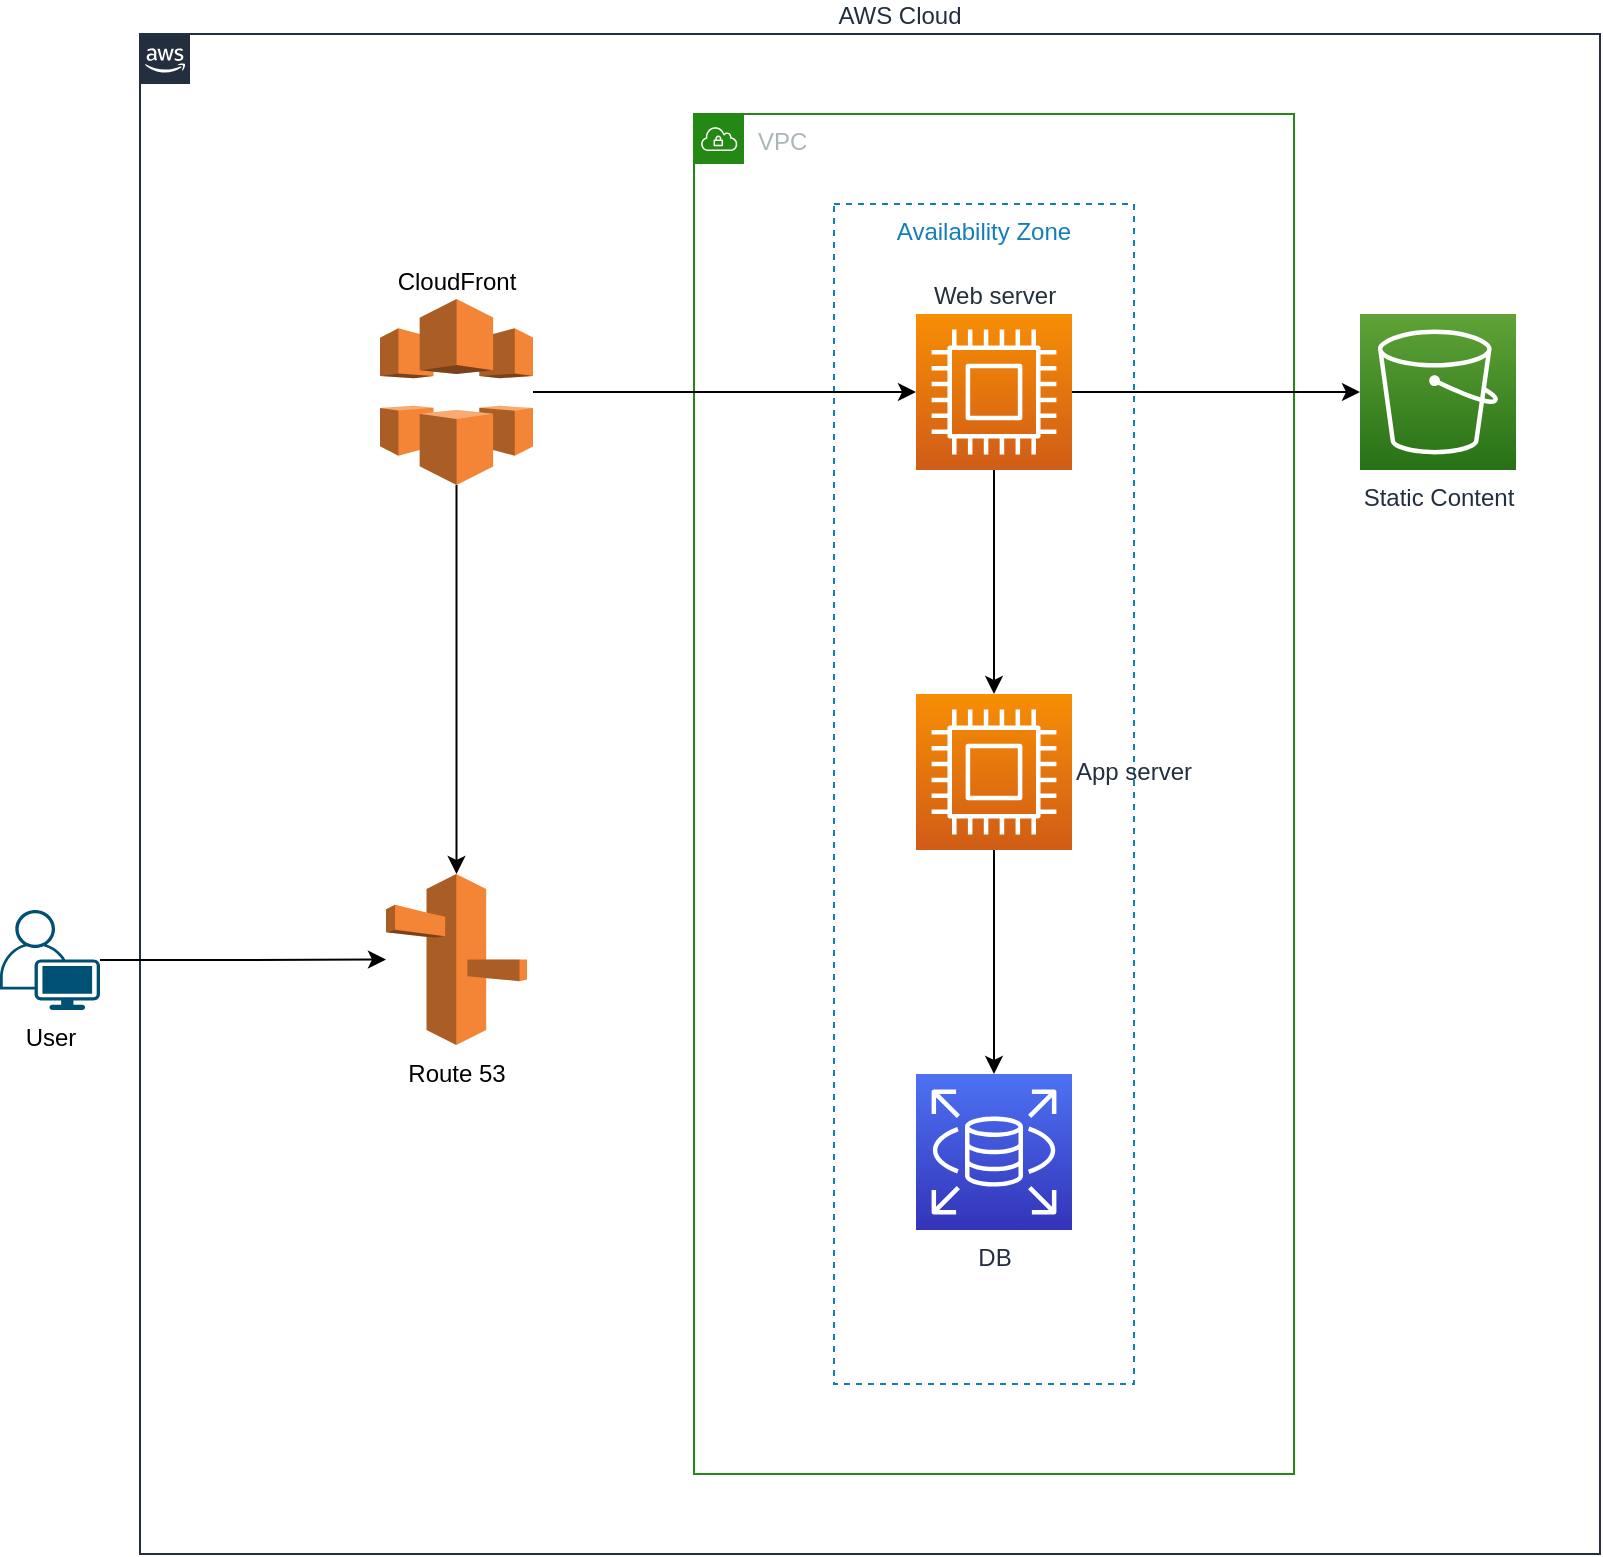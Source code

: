<mxfile version="21.3.3" type="github" pages="2">
  <diagram name="Initial" id="4kg18z0V7WkvskuCNW7o">
    <mxGraphModel dx="1434" dy="764" grid="1" gridSize="10" guides="1" tooltips="1" connect="1" arrows="1" fold="1" page="1" pageScale="1" pageWidth="1100" pageHeight="850" math="0" shadow="0">
      <root>
        <mxCell id="0" />
        <mxCell id="1" parent="0" />
        <mxCell id="tJVP_CJtPcMaXXXab1c2-1" value="AWS Cloud" style="points=[[0,0],[0.25,0],[0.5,0],[0.75,0],[1,0],[1,0.25],[1,0.5],[1,0.75],[1,1],[0.75,1],[0.5,1],[0.25,1],[0,1],[0,0.75],[0,0.5],[0,0.25]];outlineConnect=0;gradientColor=none;html=1;whiteSpace=wrap;fontSize=12;fontStyle=0;container=1;pointerEvents=0;collapsible=0;recursiveResize=0;shape=mxgraph.aws4.group;grIcon=mxgraph.aws4.group_aws_cloud_alt;strokeColor=#232F3E;fillColor=none;verticalAlign=bottom;align=center;spacingLeft=30;fontColor=#232F3E;dashed=0;labelPosition=center;verticalLabelPosition=top;" vertex="1" parent="1">
          <mxGeometry x="80" y="40" width="730" height="760" as="geometry" />
        </mxCell>
        <mxCell id="tJVP_CJtPcMaXXXab1c2-9" value="VPC" style="points=[[0,0],[0.25,0],[0.5,0],[0.75,0],[1,0],[1,0.25],[1,0.5],[1,0.75],[1,1],[0.75,1],[0.5,1],[0.25,1],[0,1],[0,0.75],[0,0.5],[0,0.25]];outlineConnect=0;gradientColor=none;html=1;whiteSpace=wrap;fontSize=12;fontStyle=0;container=1;pointerEvents=0;collapsible=0;recursiveResize=0;shape=mxgraph.aws4.group;grIcon=mxgraph.aws4.group_vpc;strokeColor=#248814;fillColor=none;verticalAlign=top;align=left;spacingLeft=30;fontColor=#AAB7B8;dashed=0;" vertex="1" parent="tJVP_CJtPcMaXXXab1c2-1">
          <mxGeometry x="277" y="40" width="300" height="680" as="geometry" />
        </mxCell>
        <mxCell id="tJVP_CJtPcMaXXXab1c2-10" value="Availability Zone" style="fillColor=none;strokeColor=#147EBA;dashed=1;verticalAlign=top;fontStyle=0;fontColor=#147EBA;whiteSpace=wrap;html=1;" vertex="1" parent="tJVP_CJtPcMaXXXab1c2-9">
          <mxGeometry x="70" y="45" width="150" height="590" as="geometry" />
        </mxCell>
        <mxCell id="tJVP_CJtPcMaXXXab1c2-24" style="edgeStyle=orthogonalEdgeStyle;rounded=0;orthogonalLoop=1;jettySize=auto;html=1;" edge="1" parent="tJVP_CJtPcMaXXXab1c2-9" source="tJVP_CJtPcMaXXXab1c2-11" target="tJVP_CJtPcMaXXXab1c2-23">
          <mxGeometry relative="1" as="geometry" />
        </mxCell>
        <mxCell id="tJVP_CJtPcMaXXXab1c2-11" value="Web server" style="sketch=0;points=[[0,0,0],[0.25,0,0],[0.5,0,0],[0.75,0,0],[1,0,0],[0,1,0],[0.25,1,0],[0.5,1,0],[0.75,1,0],[1,1,0],[0,0.25,0],[0,0.5,0],[0,0.75,0],[1,0.25,0],[1,0.5,0],[1,0.75,0]];outlineConnect=0;fontColor=#232F3E;gradientColor=#F78E04;gradientDirection=north;fillColor=#D05C17;strokeColor=#ffffff;dashed=0;verticalLabelPosition=top;verticalAlign=bottom;align=center;html=1;fontSize=12;fontStyle=0;aspect=fixed;shape=mxgraph.aws4.resourceIcon;resIcon=mxgraph.aws4.compute;labelPosition=center;" vertex="1" parent="tJVP_CJtPcMaXXXab1c2-9">
          <mxGeometry x="111" y="100" width="78" height="78" as="geometry" />
        </mxCell>
        <mxCell id="tJVP_CJtPcMaXXXab1c2-13" value="DB" style="sketch=0;points=[[0,0,0],[0.25,0,0],[0.5,0,0],[0.75,0,0],[1,0,0],[0,1,0],[0.25,1,0],[0.5,1,0],[0.75,1,0],[1,1,0],[0,0.25,0],[0,0.5,0],[0,0.75,0],[1,0.25,0],[1,0.5,0],[1,0.75,0]];outlineConnect=0;fontColor=#232F3E;gradientColor=#4D72F3;gradientDirection=north;fillColor=#3334B9;strokeColor=#ffffff;dashed=0;verticalLabelPosition=bottom;verticalAlign=top;align=center;html=1;fontSize=12;fontStyle=0;aspect=fixed;shape=mxgraph.aws4.resourceIcon;resIcon=mxgraph.aws4.rds;" vertex="1" parent="tJVP_CJtPcMaXXXab1c2-9">
          <mxGeometry x="111" y="480" width="78" height="78" as="geometry" />
        </mxCell>
        <mxCell id="tJVP_CJtPcMaXXXab1c2-25" style="edgeStyle=orthogonalEdgeStyle;rounded=0;orthogonalLoop=1;jettySize=auto;html=1;" edge="1" parent="tJVP_CJtPcMaXXXab1c2-9" source="tJVP_CJtPcMaXXXab1c2-23" target="tJVP_CJtPcMaXXXab1c2-13">
          <mxGeometry relative="1" as="geometry" />
        </mxCell>
        <mxCell id="tJVP_CJtPcMaXXXab1c2-23" value="App server" style="sketch=0;points=[[0,0,0],[0.25,0,0],[0.5,0,0],[0.75,0,0],[1,0,0],[0,1,0],[0.25,1,0],[0.5,1,0],[0.75,1,0],[1,1,0],[0,0.25,0],[0,0.5,0],[0,0.75,0],[1,0.25,0],[1,0.5,0],[1,0.75,0]];outlineConnect=0;fontColor=#232F3E;gradientColor=#F78E04;gradientDirection=north;fillColor=#D05C17;strokeColor=#ffffff;dashed=0;verticalLabelPosition=middle;verticalAlign=middle;align=left;html=1;fontSize=12;fontStyle=0;aspect=fixed;shape=mxgraph.aws4.resourceIcon;resIcon=mxgraph.aws4.compute;labelPosition=right;" vertex="1" parent="tJVP_CJtPcMaXXXab1c2-9">
          <mxGeometry x="111" y="290" width="78" height="78" as="geometry" />
        </mxCell>
        <mxCell id="tJVP_CJtPcMaXXXab1c2-14" value="Static Content" style="sketch=0;points=[[0,0,0],[0.25,0,0],[0.5,0,0],[0.75,0,0],[1,0,0],[0,1,0],[0.25,1,0],[0.5,1,0],[0.75,1,0],[1,1,0],[0,0.25,0],[0,0.5,0],[0,0.75,0],[1,0.25,0],[1,0.5,0],[1,0.75,0]];outlineConnect=0;fontColor=#232F3E;gradientColor=#60A337;gradientDirection=north;fillColor=#277116;strokeColor=#ffffff;dashed=0;verticalLabelPosition=bottom;verticalAlign=top;align=center;html=1;fontSize=12;fontStyle=0;aspect=fixed;shape=mxgraph.aws4.resourceIcon;resIcon=mxgraph.aws4.s3;" vertex="1" parent="tJVP_CJtPcMaXXXab1c2-1">
          <mxGeometry x="610" y="140" width="78" height="78" as="geometry" />
        </mxCell>
        <mxCell id="tJVP_CJtPcMaXXXab1c2-15" style="edgeStyle=orthogonalEdgeStyle;rounded=0;orthogonalLoop=1;jettySize=auto;html=1;" edge="1" parent="tJVP_CJtPcMaXXXab1c2-1" source="tJVP_CJtPcMaXXXab1c2-11" target="tJVP_CJtPcMaXXXab1c2-14">
          <mxGeometry relative="1" as="geometry" />
        </mxCell>
        <mxCell id="tJVP_CJtPcMaXXXab1c2-18" style="edgeStyle=orthogonalEdgeStyle;rounded=0;orthogonalLoop=1;jettySize=auto;html=1;" edge="1" parent="tJVP_CJtPcMaXXXab1c2-1" source="tJVP_CJtPcMaXXXab1c2-16" target="tJVP_CJtPcMaXXXab1c2-11">
          <mxGeometry relative="1" as="geometry" />
        </mxCell>
        <mxCell id="tJVP_CJtPcMaXXXab1c2-20" style="edgeStyle=orthogonalEdgeStyle;rounded=0;orthogonalLoop=1;jettySize=auto;html=1;entryX=0.5;entryY=0;entryDx=0;entryDy=0;entryPerimeter=0;" edge="1" parent="tJVP_CJtPcMaXXXab1c2-1" source="tJVP_CJtPcMaXXXab1c2-16" target="tJVP_CJtPcMaXXXab1c2-19">
          <mxGeometry relative="1" as="geometry" />
        </mxCell>
        <mxCell id="tJVP_CJtPcMaXXXab1c2-16" value="CloudFront" style="outlineConnect=0;dashed=0;verticalLabelPosition=top;verticalAlign=bottom;align=center;html=1;shape=mxgraph.aws3.cloudfront;fillColor=#F58536;gradientColor=none;labelPosition=center;" vertex="1" parent="tJVP_CJtPcMaXXXab1c2-1">
          <mxGeometry x="120" y="132.5" width="76.5" height="93" as="geometry" />
        </mxCell>
        <mxCell id="tJVP_CJtPcMaXXXab1c2-19" value="Route 53" style="outlineConnect=0;dashed=0;verticalLabelPosition=bottom;verticalAlign=top;align=center;html=1;shape=mxgraph.aws3.route_53;fillColor=#F58536;gradientColor=none;" vertex="1" parent="tJVP_CJtPcMaXXXab1c2-1">
          <mxGeometry x="123" y="420" width="70.5" height="85.5" as="geometry" />
        </mxCell>
        <mxCell id="tJVP_CJtPcMaXXXab1c2-22" style="edgeStyle=orthogonalEdgeStyle;rounded=0;orthogonalLoop=1;jettySize=auto;html=1;" edge="1" parent="1" source="tJVP_CJtPcMaXXXab1c2-21" target="tJVP_CJtPcMaXXXab1c2-19">
          <mxGeometry relative="1" as="geometry" />
        </mxCell>
        <mxCell id="tJVP_CJtPcMaXXXab1c2-21" value="User" style="points=[[0.35,0,0],[0.98,0.51,0],[1,0.71,0],[0.67,1,0],[0,0.795,0],[0,0.65,0]];verticalLabelPosition=bottom;sketch=0;html=1;verticalAlign=top;aspect=fixed;align=center;pointerEvents=1;shape=mxgraph.cisco19.user;fillColor=#005073;strokeColor=none;" vertex="1" parent="1">
          <mxGeometry x="10" y="478" width="50" height="50" as="geometry" />
        </mxCell>
      </root>
    </mxGraphModel>
  </diagram>
  <diagram id="b8bF-wRW1LS9-2fxUuWQ" name="Expected">
    <mxGraphModel dx="1434" dy="764" grid="1" gridSize="10" guides="1" tooltips="1" connect="1" arrows="1" fold="1" page="1" pageScale="1" pageWidth="1100" pageHeight="850" math="0" shadow="0">
      <root>
        <mxCell id="0" />
        <mxCell id="1" parent="0" />
        <mxCell id="YKZbRmKNCoG6-A81U4jJ-1" value="" style="points=[[0,0],[0.25,0],[0.5,0],[0.75,0],[1,0],[1,0.25],[1,0.5],[1,0.75],[1,1],[0.75,1],[0.5,1],[0.25,1],[0,1],[0,0.75],[0,0.5],[0,0.25]];outlineConnect=0;gradientColor=none;html=1;whiteSpace=wrap;fontSize=12;fontStyle=0;container=1;pointerEvents=0;collapsible=0;recursiveResize=0;shape=mxgraph.aws4.group;grIcon=mxgraph.aws4.group_aws_cloud_alt;strokeColor=#232F3E;fillColor=none;verticalAlign=bottom;align=center;spacingLeft=30;fontColor=#232F3E;dashed=0;labelPosition=center;verticalLabelPosition=top;" vertex="1" parent="1">
          <mxGeometry x="20" y="73" width="1060" height="767" as="geometry" />
        </mxCell>
        <mxCell id="YKZbRmKNCoG6-A81U4jJ-2" value="VPC" style="points=[[0,0],[0.25,0],[0.5,0],[0.75,0],[1,0],[1,0.25],[1,0.5],[1,0.75],[1,1],[0.75,1],[0.5,1],[0.25,1],[0,1],[0,0.75],[0,0.5],[0,0.25]];outlineConnect=0;gradientColor=none;html=1;whiteSpace=wrap;fontSize=12;fontStyle=0;container=1;pointerEvents=0;collapsible=0;recursiveResize=0;shape=mxgraph.aws4.group;grIcon=mxgraph.aws4.group_vpc;strokeColor=#248814;fillColor=none;verticalAlign=top;align=left;spacingLeft=30;fontColor=#AAB7B8;dashed=0;" vertex="1" parent="YKZbRmKNCoG6-A81U4jJ-1">
          <mxGeometry x="190" y="170" width="840" height="580" as="geometry" />
        </mxCell>
        <mxCell id="YKZbRmKNCoG6-A81U4jJ-3" value="Availability Zone A" style="fillColor=none;strokeColor=#147EBA;dashed=1;verticalAlign=top;fontStyle=0;fontColor=#147EBA;whiteSpace=wrap;html=1;" vertex="1" parent="YKZbRmKNCoG6-A81U4jJ-2">
          <mxGeometry x="70" y="3" width="200" height="567" as="geometry" />
        </mxCell>
        <mxCell id="YKZbRmKNCoG6-A81U4jJ-20" value="Public subnet" style="points=[[0,0],[0.25,0],[0.5,0],[0.75,0],[1,0],[1,0.25],[1,0.5],[1,0.75],[1,1],[0.75,1],[0.5,1],[0.25,1],[0,1],[0,0.75],[0,0.5],[0,0.25]];outlineConnect=0;gradientColor=none;html=1;whiteSpace=wrap;fontSize=12;fontStyle=0;container=1;pointerEvents=0;collapsible=0;recursiveResize=0;shape=mxgraph.aws4.group;grIcon=mxgraph.aws4.group_security_group;grStroke=0;strokeColor=#248814;fillColor=#E9F3E6;verticalAlign=top;align=left;spacingLeft=30;fontColor=#248814;dashed=0;" vertex="1" parent="YKZbRmKNCoG6-A81U4jJ-2">
          <mxGeometry x="85" y="80" width="175" height="98" as="geometry" />
        </mxCell>
        <mxCell id="YKZbRmKNCoG6-A81U4jJ-22" value="Elastic Load Balancer" style="sketch=0;points=[[0,0,0],[0.25,0,0],[0.5,0,0],[0.75,0,0],[1,0,0],[0,1,0],[0.25,1,0],[0.5,1,0],[0.75,1,0],[1,1,0],[0,0.25,0],[0,0.5,0],[0,0.75,0],[1,0.25,0],[1,0.5,0],[1,0.75,0]];outlineConnect=0;fontColor=#232F3E;gradientColor=#945DF2;gradientDirection=north;fillColor=#5A30B5;strokeColor=#ffffff;dashed=0;verticalLabelPosition=bottom;verticalAlign=top;align=center;html=1;fontSize=12;fontStyle=0;aspect=fixed;shape=mxgraph.aws4.resourceIcon;resIcon=mxgraph.aws4.elastic_load_balancing;" vertex="1" parent="YKZbRmKNCoG6-A81U4jJ-2">
          <mxGeometry x="404.5" y="135" width="51" height="51" as="geometry" />
        </mxCell>
        <mxCell id="YKZbRmKNCoG6-A81U4jJ-25" value="App subnet" style="points=[[0,0],[0.25,0],[0.5,0],[0.75,0],[1,0],[1,0.25],[1,0.5],[1,0.75],[1,1],[0.75,1],[0.5,1],[0.25,1],[0,1],[0,0.75],[0,0.5],[0,0.25]];outlineConnect=0;gradientColor=none;html=1;whiteSpace=wrap;fontSize=12;fontStyle=0;container=1;pointerEvents=0;collapsible=0;recursiveResize=0;shape=mxgraph.aws4.group;grIcon=mxgraph.aws4.group_security_group;grStroke=0;strokeColor=#147EBA;fillColor=#E6F2F8;verticalAlign=top;align=left;spacingLeft=30;fontColor=#147EBA;dashed=0;" vertex="1" parent="YKZbRmKNCoG6-A81U4jJ-2">
          <mxGeometry x="82.5" y="330" width="175" height="120" as="geometry" />
        </mxCell>
        <mxCell id="YKZbRmKNCoG6-A81U4jJ-27" value="DB subnet" style="points=[[0,0],[0.25,0],[0.5,0],[0.75,0],[1,0],[1,0.25],[1,0.5],[1,0.75],[1,1],[0.75,1],[0.5,1],[0.25,1],[0,1],[0,0.75],[0,0.5],[0,0.25]];outlineConnect=0;gradientColor=none;html=1;whiteSpace=wrap;fontSize=12;fontStyle=0;container=1;pointerEvents=0;collapsible=0;recursiveResize=0;shape=mxgraph.aws4.group;grIcon=mxgraph.aws4.group_security_group;grStroke=0;strokeColor=#147EBA;fillColor=#E6F2F8;verticalAlign=top;align=left;spacingLeft=30;fontColor=#147EBA;dashed=0;" vertex="1" parent="YKZbRmKNCoG6-A81U4jJ-2">
          <mxGeometry x="82.5" y="460" width="175" height="100" as="geometry" />
        </mxCell>
        <mxCell id="YKZbRmKNCoG6-A81U4jJ-28" value="EC2 Instances App Servers" style="outlineConnect=0;dashed=0;verticalLabelPosition=bottom;verticalAlign=top;align=center;html=1;shape=mxgraph.aws3.ec2;fillColor=#F58534;gradientColor=none;" vertex="1" parent="YKZbRmKNCoG6-A81U4jJ-2">
          <mxGeometry x="137.5" y="388" width="52.5" height="40" as="geometry" />
        </mxCell>
        <mxCell id="YKZbRmKNCoG6-A81U4jJ-30" value="Availability Zone B" style="fillColor=none;strokeColor=#147EBA;dashed=1;verticalAlign=top;fontStyle=0;fontColor=#147EBA;whiteSpace=wrap;html=1;" vertex="1" parent="YKZbRmKNCoG6-A81U4jJ-2">
          <mxGeometry x="598" y="13" width="200" height="557" as="geometry" />
        </mxCell>
        <mxCell id="YKZbRmKNCoG6-A81U4jJ-31" value="Public subnet" style="points=[[0,0],[0.25,0],[0.5,0],[0.75,0],[1,0],[1,0.25],[1,0.5],[1,0.75],[1,1],[0.75,1],[0.5,1],[0.25,1],[0,1],[0,0.75],[0,0.5],[0,0.25]];outlineConnect=0;gradientColor=none;html=1;whiteSpace=wrap;fontSize=12;fontStyle=0;container=1;pointerEvents=0;collapsible=0;recursiveResize=0;shape=mxgraph.aws4.group;grIcon=mxgraph.aws4.group_security_group;grStroke=0;strokeColor=#248814;fillColor=#E9F3E6;verticalAlign=top;align=left;spacingLeft=30;fontColor=#248814;dashed=0;" vertex="1" parent="YKZbRmKNCoG6-A81U4jJ-2">
          <mxGeometry x="611" y="80" width="175" height="100" as="geometry" />
        </mxCell>
        <mxCell id="-zyhFOnUaJ4RCDjZa1kj-6" value="Nat Gateway" style="sketch=0;outlineConnect=0;fontColor=#232F3E;gradientColor=none;fillColor=#4D27AA;strokeColor=none;dashed=0;verticalLabelPosition=bottom;verticalAlign=top;align=center;html=1;fontSize=12;fontStyle=0;aspect=fixed;pointerEvents=1;shape=mxgraph.aws4.nat_gateway;" vertex="1" parent="YKZbRmKNCoG6-A81U4jJ-31">
          <mxGeometry x="68.5" y="40" width="38" height="38" as="geometry" />
        </mxCell>
        <mxCell id="YKZbRmKNCoG6-A81U4jJ-33" value="App subnet" style="points=[[0,0],[0.25,0],[0.5,0],[0.75,0],[1,0],[1,0.25],[1,0.5],[1,0.75],[1,1],[0.75,1],[0.5,1],[0.25,1],[0,1],[0,0.75],[0,0.5],[0,0.25]];outlineConnect=0;gradientColor=none;html=1;whiteSpace=wrap;fontSize=12;fontStyle=0;container=1;pointerEvents=0;collapsible=0;recursiveResize=0;shape=mxgraph.aws4.group;grIcon=mxgraph.aws4.group_security_group;grStroke=0;strokeColor=#147EBA;fillColor=#E6F2F8;verticalAlign=top;align=left;spacingLeft=30;fontColor=#147EBA;dashed=0;" vertex="1" parent="YKZbRmKNCoG6-A81U4jJ-2">
          <mxGeometry x="608.5" y="330" width="175" height="120" as="geometry" />
        </mxCell>
        <mxCell id="YKZbRmKNCoG6-A81U4jJ-34" value="DB subnet" style="points=[[0,0],[0.25,0],[0.5,0],[0.75,0],[1,0],[1,0.25],[1,0.5],[1,0.75],[1,1],[0.75,1],[0.5,1],[0.25,1],[0,1],[0,0.75],[0,0.5],[0,0.25]];outlineConnect=0;gradientColor=none;html=1;whiteSpace=wrap;fontSize=12;fontStyle=0;container=1;pointerEvents=0;collapsible=0;recursiveResize=0;shape=mxgraph.aws4.group;grIcon=mxgraph.aws4.group_security_group;grStroke=0;strokeColor=#147EBA;fillColor=#E6F2F8;verticalAlign=top;align=left;spacingLeft=30;fontColor=#147EBA;dashed=0;" vertex="1" parent="YKZbRmKNCoG6-A81U4jJ-2">
          <mxGeometry x="608.5" y="460" width="175" height="100" as="geometry" />
        </mxCell>
        <mxCell id="YKZbRmKNCoG6-A81U4jJ-35" value="EC2 Instances App Servers" style="outlineConnect=0;dashed=0;verticalLabelPosition=bottom;verticalAlign=top;align=center;html=1;shape=mxgraph.aws3.ec2;fillColor=#F58534;gradientColor=none;" vertex="1" parent="YKZbRmKNCoG6-A81U4jJ-2">
          <mxGeometry x="663.5" y="385" width="56.5" height="40" as="geometry" />
        </mxCell>
        <mxCell id="YKZbRmKNCoG6-A81U4jJ-36" value="Web&amp;nbsp;subnet" style="points=[[0,0],[0.25,0],[0.5,0],[0.75,0],[1,0],[1,0.25],[1,0.5],[1,0.75],[1,1],[0.75,1],[0.5,1],[0.25,1],[0,1],[0,0.75],[0,0.5],[0,0.25]];outlineConnect=0;gradientColor=none;html=1;whiteSpace=wrap;fontSize=12;fontStyle=0;container=1;pointerEvents=0;collapsible=0;recursiveResize=0;shape=mxgraph.aws4.group;grIcon=mxgraph.aws4.group_security_group;grStroke=0;strokeColor=#147EBA;fillColor=#E6F2F8;verticalAlign=top;align=left;spacingLeft=30;fontColor=#147EBA;dashed=0;" vertex="1" parent="YKZbRmKNCoG6-A81U4jJ-2">
          <mxGeometry x="612" y="195" width="175" height="120" as="geometry" />
        </mxCell>
        <mxCell id="YKZbRmKNCoG6-A81U4jJ-37" value="EC2 Instances Web Servers" style="outlineConnect=0;dashed=0;verticalLabelPosition=bottom;verticalAlign=top;align=center;html=1;shape=mxgraph.aws3.ec2;fillColor=#F58534;gradientColor=none;" vertex="1" parent="YKZbRmKNCoG6-A81U4jJ-36">
          <mxGeometry x="56" y="50" width="54" height="35.75" as="geometry" />
        </mxCell>
        <mxCell id="YKZbRmKNCoG6-A81U4jJ-38" value="DB (Secondary)" style="sketch=0;points=[[0,0,0],[0.25,0,0],[0.5,0,0],[0.75,0,0],[1,0,0],[0,1,0],[0.25,1,0],[0.5,1,0],[0.75,1,0],[1,1,0],[0,0.25,0],[0,0.5,0],[0,0.75,0],[1,0.25,0],[1,0.5,0],[1,0.75,0]];outlineConnect=0;fontColor=#232F3E;gradientColor=#4D72F3;gradientDirection=north;fillColor=#3334B9;strokeColor=#ffffff;dashed=0;verticalLabelPosition=bottom;verticalAlign=top;align=center;html=1;fontSize=12;fontStyle=0;aspect=fixed;shape=mxgraph.aws4.resourceIcon;resIcon=mxgraph.aws4.rds;" vertex="1" parent="YKZbRmKNCoG6-A81U4jJ-2">
          <mxGeometry x="672" y="496" width="48" height="48" as="geometry" />
        </mxCell>
        <mxCell id="-zyhFOnUaJ4RCDjZa1kj-4" value="Auto Scaling Group App tier" style="sketch=0;outlineConnect=0;fontColor=#232F3E;gradientColor=none;fillColor=#D45B07;strokeColor=none;dashed=0;verticalLabelPosition=bottom;verticalAlign=top;align=center;html=1;fontSize=12;fontStyle=0;aspect=fixed;pointerEvents=1;shape=mxgraph.aws4.auto_scaling2;" vertex="1" parent="YKZbRmKNCoG6-A81U4jJ-2">
          <mxGeometry x="404.5" y="383" width="48" height="48" as="geometry" />
        </mxCell>
        <mxCell id="-zyhFOnUaJ4RCDjZa1kj-14" style="edgeStyle=orthogonalEdgeStyle;rounded=0;orthogonalLoop=1;jettySize=auto;html=1;exitX=0;exitY=0.75;exitDx=0;exitDy=0;exitPerimeter=0;" edge="1" parent="YKZbRmKNCoG6-A81U4jJ-2" source="-zyhFOnUaJ4RCDjZa1kj-5" target="YKZbRmKNCoG6-A81U4jJ-28">
          <mxGeometry relative="1" as="geometry" />
        </mxCell>
        <mxCell id="-zyhFOnUaJ4RCDjZa1kj-15" style="edgeStyle=orthogonalEdgeStyle;rounded=0;orthogonalLoop=1;jettySize=auto;html=1;exitX=1;exitY=0.75;exitDx=0;exitDy=0;exitPerimeter=0;" edge="1" parent="YKZbRmKNCoG6-A81U4jJ-2" source="-zyhFOnUaJ4RCDjZa1kj-5" target="YKZbRmKNCoG6-A81U4jJ-35">
          <mxGeometry relative="1" as="geometry" />
        </mxCell>
        <mxCell id="-zyhFOnUaJ4RCDjZa1kj-5" value="Elastic Load Balancer" style="sketch=0;points=[[0,0,0],[0.25,0,0],[0.5,0,0],[0.75,0,0],[1,0,0],[0,1,0],[0.25,1,0],[0.5,1,0],[0.75,1,0],[1,1,0],[0,0.25,0],[0,0.5,0],[0,0.75,0],[1,0.25,0],[1,0.5,0],[1,0.75,0]];outlineConnect=0;fontColor=#232F3E;gradientColor=#945DF2;gradientDirection=north;fillColor=#5A30B5;strokeColor=#ffffff;dashed=0;verticalLabelPosition=middle;verticalAlign=middle;align=left;html=1;fontSize=12;fontStyle=0;aspect=fixed;shape=mxgraph.aws4.resourceIcon;resIcon=mxgraph.aws4.elastic_load_balancing;labelPosition=right;labelBackgroundColor=default;" vertex="1" parent="YKZbRmKNCoG6-A81U4jJ-2">
          <mxGeometry x="404.5" y="320" width="51" height="51" as="geometry" />
        </mxCell>
        <mxCell id="YKZbRmKNCoG6-A81U4jJ-21" value="Nat Gateway" style="sketch=0;outlineConnect=0;fontColor=#232F3E;gradientColor=none;fillColor=#4D27AA;strokeColor=none;dashed=0;verticalLabelPosition=bottom;verticalAlign=top;align=center;html=1;fontSize=12;fontStyle=0;aspect=fixed;pointerEvents=1;shape=mxgraph.aws4.nat_gateway;" vertex="1" parent="YKZbRmKNCoG6-A81U4jJ-2">
          <mxGeometry x="142" y="120" width="38" height="38" as="geometry" />
        </mxCell>
        <mxCell id="-zyhFOnUaJ4RCDjZa1kj-12" style="edgeStyle=orthogonalEdgeStyle;rounded=0;orthogonalLoop=1;jettySize=auto;html=1;entryX=1;entryY=0.25;entryDx=0;entryDy=0;entryPerimeter=0;" edge="1" parent="YKZbRmKNCoG6-A81U4jJ-2" source="YKZbRmKNCoG6-A81U4jJ-37" target="-zyhFOnUaJ4RCDjZa1kj-5">
          <mxGeometry relative="1" as="geometry" />
        </mxCell>
        <mxCell id="-zyhFOnUaJ4RCDjZa1kj-10" style="edgeStyle=orthogonalEdgeStyle;rounded=0;orthogonalLoop=1;jettySize=auto;html=1;" edge="1" parent="YKZbRmKNCoG6-A81U4jJ-2" source="YKZbRmKNCoG6-A81U4jJ-22" target="YKZbRmKNCoG6-A81U4jJ-37">
          <mxGeometry relative="1" as="geometry" />
        </mxCell>
        <mxCell id="-zyhFOnUaJ4RCDjZa1kj-3" value="" style="fillColor=none;strokeColor=#FF8000;dashed=1;verticalAlign=top;fontStyle=0;fontColor=#000000;whiteSpace=wrap;html=1;strokeWidth=2;" vertex="1" parent="YKZbRmKNCoG6-A81U4jJ-2">
          <mxGeometry x="90" y="380" width="690" height="70" as="geometry" />
        </mxCell>
        <mxCell id="YKZbRmKNCoG6-A81U4jJ-9" value="Static Content" style="sketch=0;points=[[0,0,0],[0.25,0,0],[0.5,0,0],[0.75,0,0],[1,0,0],[0,1,0],[0.25,1,0],[0.5,1,0],[0.75,1,0],[1,1,0],[0,0.25,0],[0,0.5,0],[0,0.75,0],[1,0.25,0],[1,0.5,0],[1,0.75,0]];outlineConnect=0;fontColor=#232F3E;gradientColor=#60A337;gradientDirection=north;fillColor=#277116;strokeColor=#ffffff;dashed=0;verticalLabelPosition=bottom;verticalAlign=top;align=center;html=1;fontSize=12;fontStyle=0;aspect=fixed;shape=mxgraph.aws4.resourceIcon;resIcon=mxgraph.aws4.s3;" vertex="1" parent="YKZbRmKNCoG6-A81U4jJ-1">
          <mxGeometry x="50" y="280" width="68" height="68" as="geometry" />
        </mxCell>
        <mxCell id="YKZbRmKNCoG6-A81U4jJ-23" style="edgeStyle=orthogonalEdgeStyle;rounded=0;orthogonalLoop=1;jettySize=auto;html=1;" edge="1" parent="YKZbRmKNCoG6-A81U4jJ-1" source="YKZbRmKNCoG6-A81U4jJ-13" target="YKZbRmKNCoG6-A81U4jJ-22">
          <mxGeometry relative="1" as="geometry" />
        </mxCell>
        <mxCell id="YKZbRmKNCoG6-A81U4jJ-13" value="CloudFront" style="outlineConnect=0;dashed=0;verticalLabelPosition=top;verticalAlign=bottom;align=center;html=1;shape=mxgraph.aws3.cloudfront;fillColor=#F58536;gradientColor=none;labelPosition=center;" vertex="1" parent="YKZbRmKNCoG6-A81U4jJ-1">
          <mxGeometry x="580" y="47.75" width="80" height="92.25" as="geometry" />
        </mxCell>
        <mxCell id="YKZbRmKNCoG6-A81U4jJ-18" style="edgeStyle=orthogonalEdgeStyle;rounded=0;orthogonalLoop=1;jettySize=auto;html=1;" edge="1" parent="YKZbRmKNCoG6-A81U4jJ-1" source="YKZbRmKNCoG6-A81U4jJ-14" target="YKZbRmKNCoG6-A81U4jJ-13">
          <mxGeometry relative="1" as="geometry" />
        </mxCell>
        <mxCell id="YKZbRmKNCoG6-A81U4jJ-14" value="Route 53" style="outlineConnect=0;dashed=0;verticalLabelPosition=bottom;verticalAlign=top;align=center;html=1;shape=mxgraph.aws3.route_53;fillColor=#F58536;gradientColor=none;" vertex="1" parent="YKZbRmKNCoG6-A81U4jJ-1">
          <mxGeometry x="350" y="51" width="70.5" height="85.5" as="geometry" />
        </mxCell>
        <mxCell id="-zyhFOnUaJ4RCDjZa1kj-22" value="Amazon ElastiCache Service&lt;br&gt;Caching service" style="outlineConnect=0;dashed=0;verticalLabelPosition=bottom;verticalAlign=top;align=center;html=1;shape=mxgraph.aws3.elasticsearch_service;fillColor=#F58534;gradientColor=none;" vertex="1" parent="YKZbRmKNCoG6-A81U4jJ-1">
          <mxGeometry x="54" y="542.5" width="60" height="71" as="geometry" />
        </mxCell>
        <mxCell id="-zyhFOnUaJ4RCDjZa1kj-23" style="edgeStyle=orthogonalEdgeStyle;rounded=0;orthogonalLoop=1;jettySize=auto;html=1;entryX=1;entryY=0.5;entryDx=0;entryDy=0;entryPerimeter=0;" edge="1" parent="YKZbRmKNCoG6-A81U4jJ-1" source="YKZbRmKNCoG6-A81U4jJ-28" target="-zyhFOnUaJ4RCDjZa1kj-22">
          <mxGeometry relative="1" as="geometry" />
        </mxCell>
        <mxCell id="YKZbRmKNCoG6-A81U4jJ-17" style="edgeStyle=orthogonalEdgeStyle;rounded=0;orthogonalLoop=1;jettySize=auto;html=1;" edge="1" parent="1" source="YKZbRmKNCoG6-A81U4jJ-16" target="YKZbRmKNCoG6-A81U4jJ-14">
          <mxGeometry relative="1" as="geometry" />
        </mxCell>
        <mxCell id="YKZbRmKNCoG6-A81U4jJ-16" value="User" style="points=[[0.35,0,0],[0.98,0.51,0],[1,0.71,0],[0.67,1,0],[0,0.795,0],[0,0.65,0]];verticalLabelPosition=middle;sketch=0;html=1;verticalAlign=middle;aspect=fixed;align=left;pointerEvents=1;shape=mxgraph.cisco19.user;fillColor=#005073;strokeColor=none;labelPosition=right;" vertex="1" parent="1">
          <mxGeometry x="610" y="10" width="50" height="50" as="geometry" />
        </mxCell>
        <mxCell id="YKZbRmKNCoG6-A81U4jJ-26" value="Web&amp;nbsp;subnet" style="points=[[0,0],[0.25,0],[0.5,0],[0.75,0],[1,0],[1,0.25],[1,0.5],[1,0.75],[1,1],[0.75,1],[0.5,1],[0.25,1],[0,1],[0,0.75],[0,0.5],[0,0.25]];outlineConnect=0;gradientColor=none;html=1;whiteSpace=wrap;fontSize=12;fontStyle=0;container=1;pointerEvents=0;collapsible=0;recursiveResize=0;shape=mxgraph.aws4.group;grIcon=mxgraph.aws4.group_security_group;grStroke=0;strokeColor=#147EBA;fillColor=#E6F2F8;verticalAlign=top;align=left;spacingLeft=30;fontColor=#147EBA;dashed=0;" vertex="1" parent="1">
          <mxGeometry x="296" y="450" width="175" height="115" as="geometry" />
        </mxCell>
        <mxCell id="YKZbRmKNCoG6-A81U4jJ-24" value="EC2 Instances Web Servers" style="outlineConnect=0;dashed=0;verticalLabelPosition=bottom;verticalAlign=top;align=center;html=1;shape=mxgraph.aws3.ec2;fillColor=#F58534;gradientColor=none;" vertex="1" parent="YKZbRmKNCoG6-A81U4jJ-26">
          <mxGeometry x="56" y="46" width="54" height="35.75" as="geometry" />
        </mxCell>
        <mxCell id="-zyhFOnUaJ4RCDjZa1kj-21" style="edgeStyle=orthogonalEdgeStyle;rounded=0;orthogonalLoop=1;jettySize=auto;html=1;entryX=0;entryY=0.75;entryDx=0;entryDy=0;entryPerimeter=0;exitX=1;exitY=0.75;exitDx=0;exitDy=0;exitPerimeter=0;" edge="1" parent="1" source="YKZbRmKNCoG6-A81U4jJ-6" target="YKZbRmKNCoG6-A81U4jJ-38">
          <mxGeometry relative="1" as="geometry" />
        </mxCell>
        <mxCell id="YKZbRmKNCoG6-A81U4jJ-6" value="DB (Primary)" style="sketch=0;points=[[0,0,0],[0.25,0,0],[0.5,0,0],[0.75,0,0],[1,0,0],[0,1,0],[0.25,1,0],[0.5,1,0],[0.75,1,0],[1,1,0],[0,0.25,0],[0,0.5,0],[0,0.75,0],[1,0.25,0],[1,0.5,0],[1,0.75,0]];outlineConnect=0;fontColor=#232F3E;gradientColor=#4D72F3;gradientDirection=north;fillColor=#3334B9;strokeColor=#ffffff;dashed=0;verticalLabelPosition=bottom;verticalAlign=top;align=center;html=1;fontSize=12;fontStyle=0;aspect=fixed;shape=mxgraph.aws4.resourceIcon;resIcon=mxgraph.aws4.rds;" vertex="1" parent="1">
          <mxGeometry x="356" y="739" width="48" height="48" as="geometry" />
        </mxCell>
        <mxCell id="-zyhFOnUaJ4RCDjZa1kj-2" value="Auto Scaling Group web tier" style="sketch=0;outlineConnect=0;fontColor=#232F3E;gradientColor=none;fillColor=#D45B07;strokeColor=none;dashed=0;verticalLabelPosition=bottom;verticalAlign=top;align=center;html=1;fontSize=12;fontStyle=0;aspect=fixed;pointerEvents=1;shape=mxgraph.aws4.auto_scaling2;" vertex="1" parent="1">
          <mxGeometry x="620" y="487" width="48" height="48" as="geometry" />
        </mxCell>
        <mxCell id="-zyhFOnUaJ4RCDjZa1kj-8" style="edgeStyle=orthogonalEdgeStyle;rounded=0;orthogonalLoop=1;jettySize=auto;html=1;entryX=0.5;entryY=1;entryDx=0;entryDy=0;entryPerimeter=0;" edge="1" parent="1" source="YKZbRmKNCoG6-A81U4jJ-24" target="YKZbRmKNCoG6-A81U4jJ-9">
          <mxGeometry relative="1" as="geometry" />
        </mxCell>
        <mxCell id="-zyhFOnUaJ4RCDjZa1kj-9" style="edgeStyle=orthogonalEdgeStyle;rounded=0;orthogonalLoop=1;jettySize=auto;html=1;entryX=0;entryY=0.25;entryDx=0;entryDy=0;entryPerimeter=0;" edge="1" parent="1" source="YKZbRmKNCoG6-A81U4jJ-24" target="-zyhFOnUaJ4RCDjZa1kj-5">
          <mxGeometry relative="1" as="geometry" />
        </mxCell>
        <mxCell id="-zyhFOnUaJ4RCDjZa1kj-11" style="edgeStyle=orthogonalEdgeStyle;rounded=0;orthogonalLoop=1;jettySize=auto;html=1;" edge="1" parent="1" source="YKZbRmKNCoG6-A81U4jJ-22" target="YKZbRmKNCoG6-A81U4jJ-24">
          <mxGeometry relative="1" as="geometry" />
        </mxCell>
        <mxCell id="-zyhFOnUaJ4RCDjZa1kj-1" value="" style="fillColor=none;strokeColor=#FF8000;dashed=1;verticalAlign=top;fontStyle=0;fontColor=#000000;whiteSpace=wrap;html=1;strokeWidth=2;" vertex="1" parent="1">
          <mxGeometry x="300" y="475" width="690" height="80" as="geometry" />
        </mxCell>
        <mxCell id="-zyhFOnUaJ4RCDjZa1kj-18" style="edgeStyle=orthogonalEdgeStyle;rounded=0;orthogonalLoop=1;jettySize=auto;html=1;entryX=1;entryY=0.25;entryDx=0;entryDy=0;entryPerimeter=0;exitX=1;exitY=0.5;exitDx=0;exitDy=0;exitPerimeter=0;" edge="1" parent="1" source="YKZbRmKNCoG6-A81U4jJ-28" target="YKZbRmKNCoG6-A81U4jJ-6">
          <mxGeometry relative="1" as="geometry">
            <Array as="points">
              <mxPoint x="500" y="651" />
              <mxPoint x="500" y="751" />
            </Array>
          </mxGeometry>
        </mxCell>
        <mxCell id="-zyhFOnUaJ4RCDjZa1kj-19" style="edgeStyle=orthogonalEdgeStyle;rounded=0;orthogonalLoop=1;jettySize=auto;html=1;entryX=1;entryY=0.5;entryDx=0;entryDy=0;entryPerimeter=0;" edge="1" parent="1" source="YKZbRmKNCoG6-A81U4jJ-35" target="YKZbRmKNCoG6-A81U4jJ-6">
          <mxGeometry relative="1" as="geometry">
            <Array as="points">
              <mxPoint x="760" y="648" />
              <mxPoint x="760" y="763" />
            </Array>
          </mxGeometry>
        </mxCell>
        <mxCell id="-zyhFOnUaJ4RCDjZa1kj-16" value="DB group" style="fillColor=none;strokeColor=#5A6C86;dashed=1;verticalAlign=top;fontStyle=0;fontColor=#5A6C86;whiteSpace=wrap;html=1;" vertex="1" parent="1">
          <mxGeometry x="318.5" y="730" width="671.5" height="80" as="geometry" />
        </mxCell>
      </root>
    </mxGraphModel>
  </diagram>
</mxfile>
